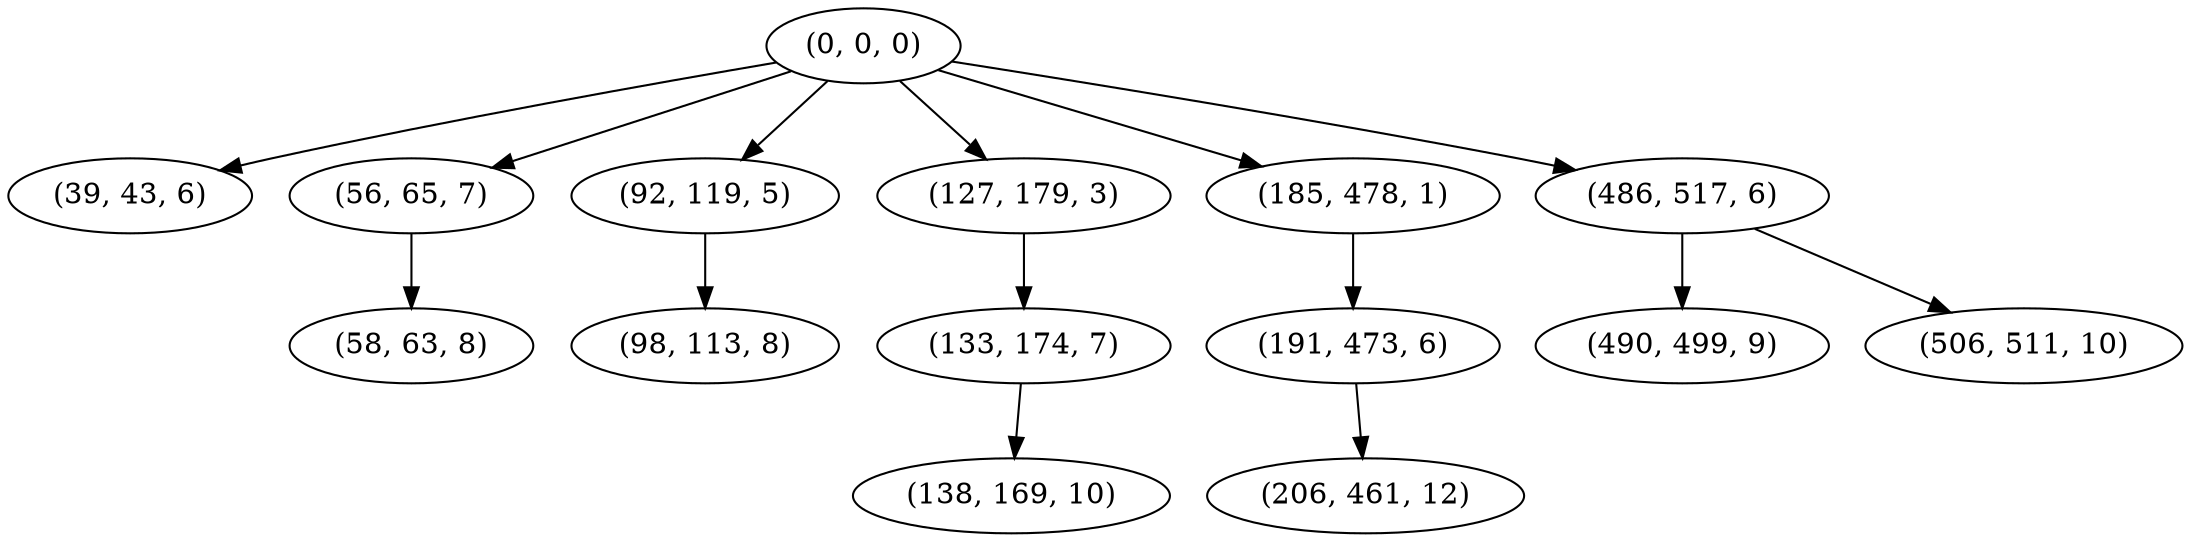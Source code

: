 digraph tree {
    "(0, 0, 0)";
    "(39, 43, 6)";
    "(56, 65, 7)";
    "(58, 63, 8)";
    "(92, 119, 5)";
    "(98, 113, 8)";
    "(127, 179, 3)";
    "(133, 174, 7)";
    "(138, 169, 10)";
    "(185, 478, 1)";
    "(191, 473, 6)";
    "(206, 461, 12)";
    "(486, 517, 6)";
    "(490, 499, 9)";
    "(506, 511, 10)";
    "(0, 0, 0)" -> "(39, 43, 6)";
    "(0, 0, 0)" -> "(56, 65, 7)";
    "(0, 0, 0)" -> "(92, 119, 5)";
    "(0, 0, 0)" -> "(127, 179, 3)";
    "(0, 0, 0)" -> "(185, 478, 1)";
    "(0, 0, 0)" -> "(486, 517, 6)";
    "(56, 65, 7)" -> "(58, 63, 8)";
    "(92, 119, 5)" -> "(98, 113, 8)";
    "(127, 179, 3)" -> "(133, 174, 7)";
    "(133, 174, 7)" -> "(138, 169, 10)";
    "(185, 478, 1)" -> "(191, 473, 6)";
    "(191, 473, 6)" -> "(206, 461, 12)";
    "(486, 517, 6)" -> "(490, 499, 9)";
    "(486, 517, 6)" -> "(506, 511, 10)";
}
